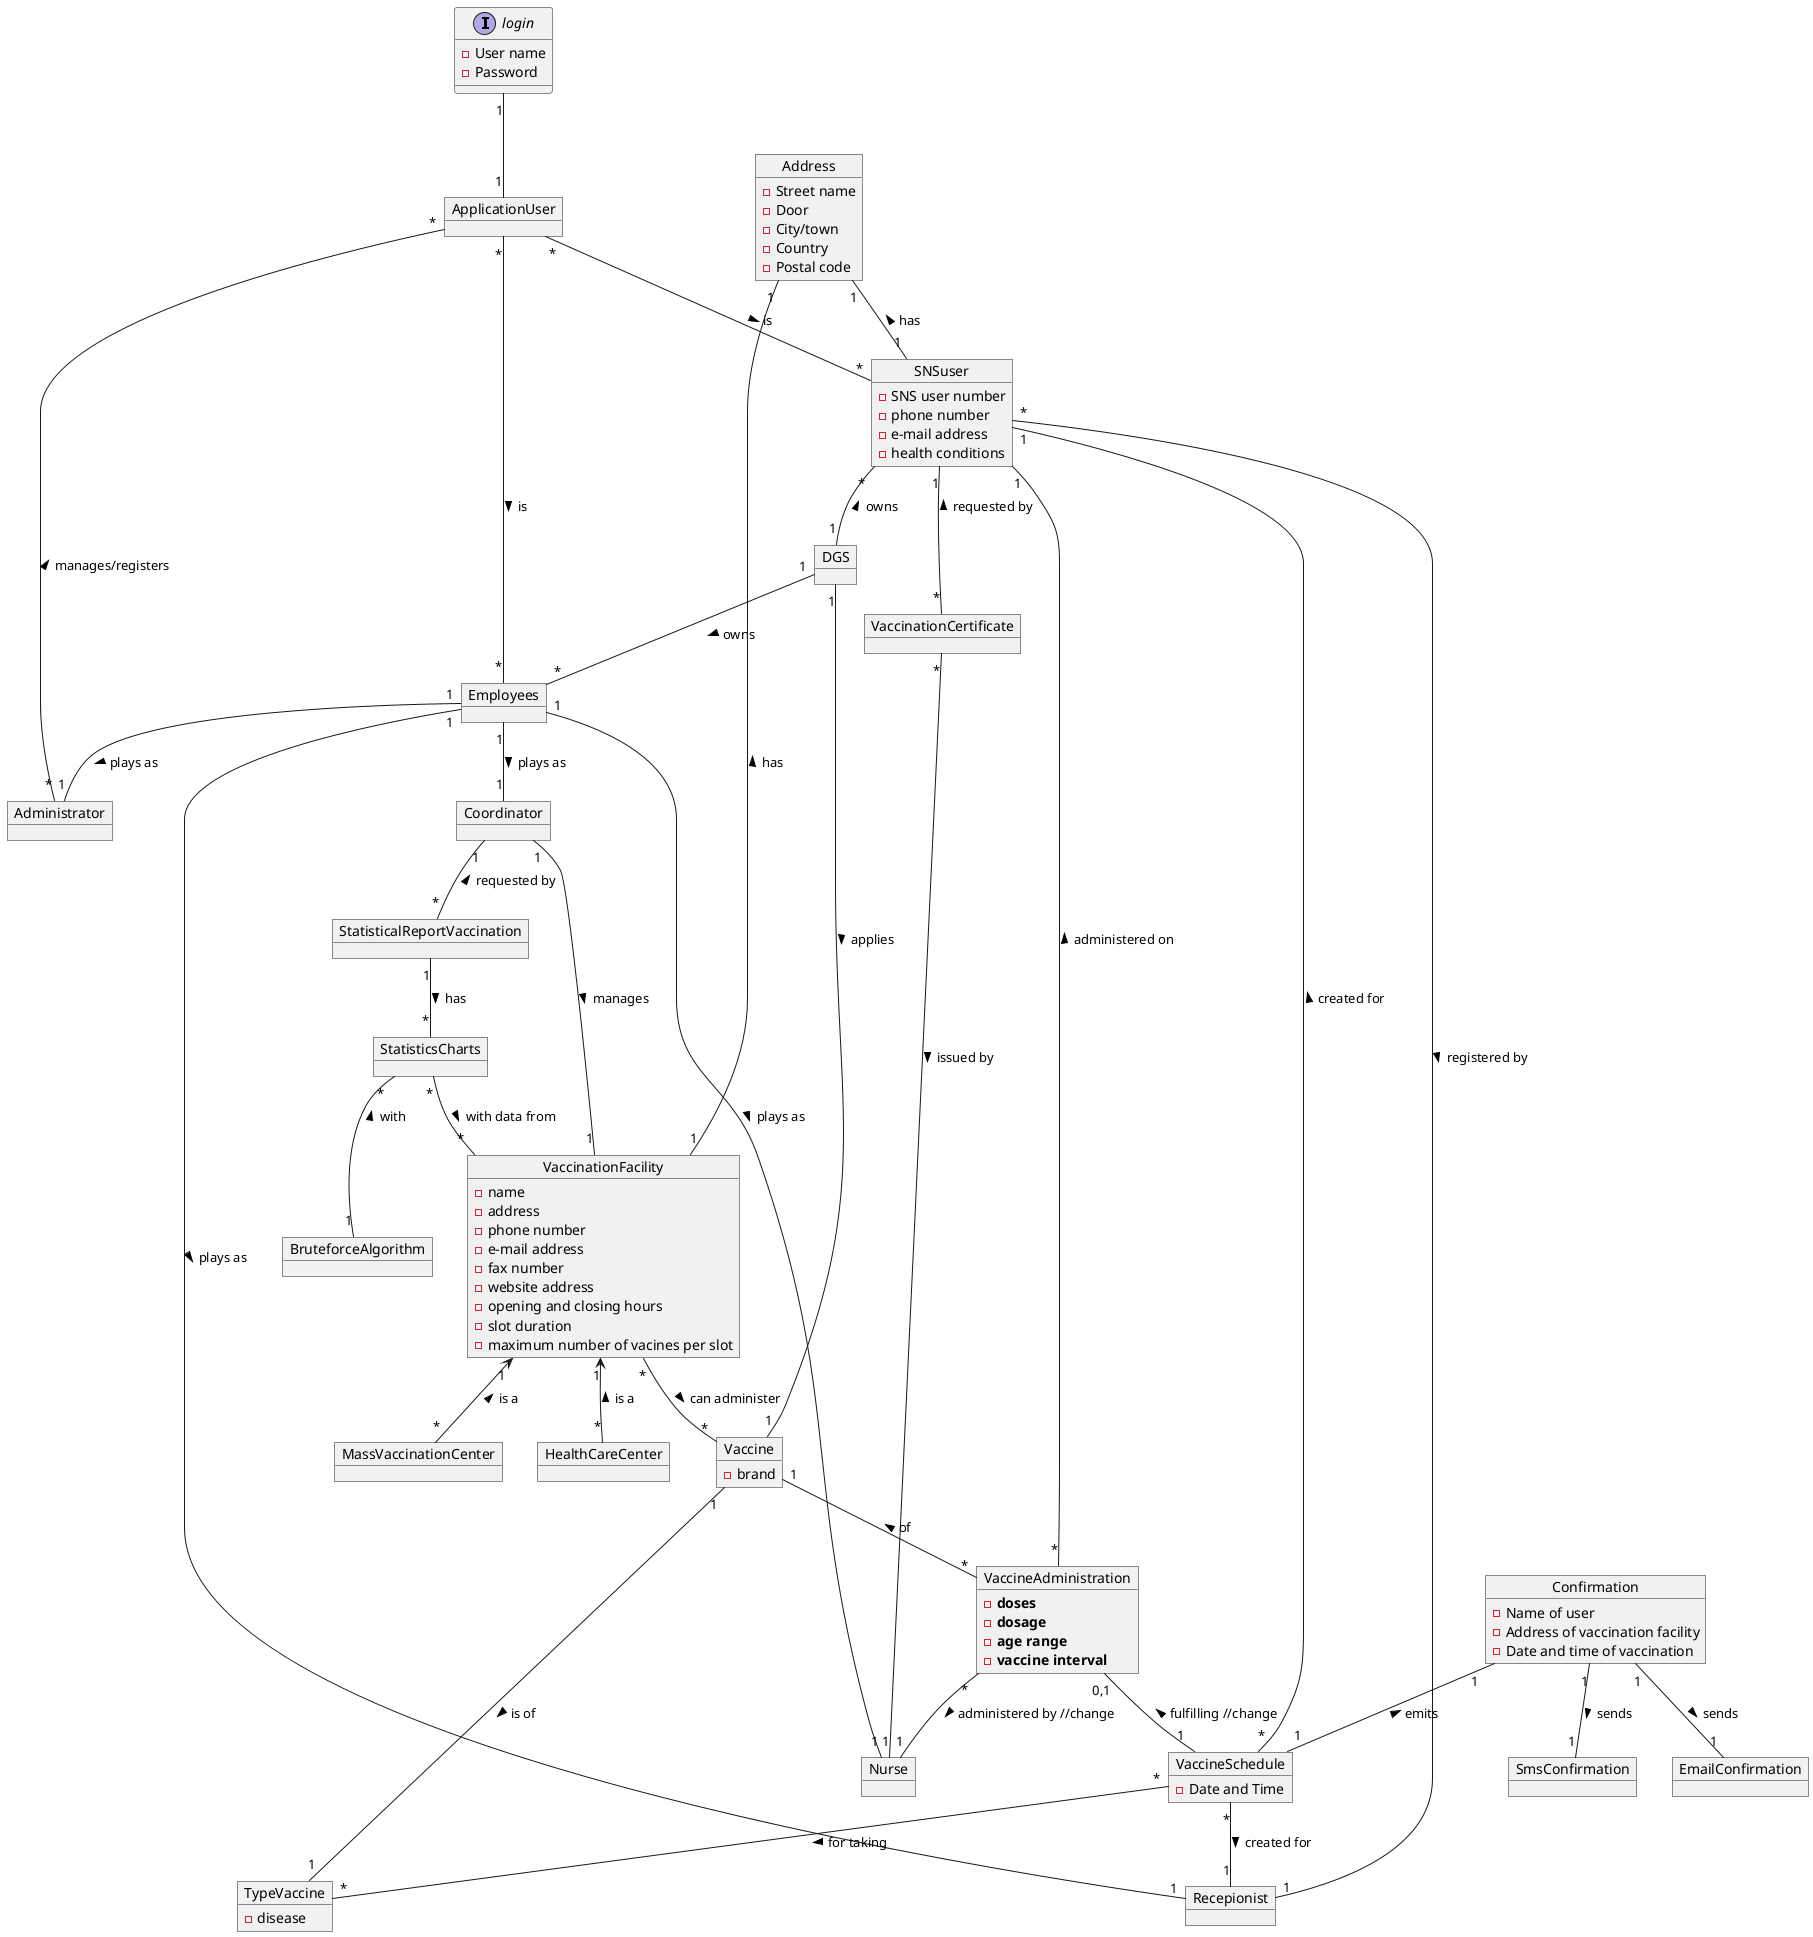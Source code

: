 @startuml
'https://plantuml.com/object-diagram

interface login{
-User name
-Password
}
object SNSuser{
-SNS user number
-phone number
-e-mail address
-health conditions
}
object DGS
object Administrator
object Coordinator
object Nurse
object Recepionist
object VaccinationFacility{
-name
-address
-phone number
-e-mail address
-fax number
-website address
-opening and closing hours
-slot duration
-maximum number of vacines per slot
}
object StatisticalReportVaccination
object MassVaccinationCenter
object HealthCareCenter
object TypeVaccine{
-disease
}

object Vaccine{
-brand

}

object VaccineSchedule{
-Date and Time
}
object VaccinationCertificate
object VaccineAdministration {
-**doses**
-**dosage**
-**age range**
-**vaccine interval**
}
object Confirmation{
-Name of user
-Address of vaccination facility
-Date and time of vaccination
}
object SmsConfirmation
object EmailConfirmation
object Employees
object StatisticsCharts
object BruteforceAlgorithm
object ApplicationUser
object Address{
-Street name
-Door
-City/town
-Country
-Postal code
}

ApplicationUser"*" -- "*"Employees: > is
ApplicationUser"*" -- "*"SNSuser: > is
Administrator"*" -- "*" ApplicationUser: > manages/registers
login"1"--"1"ApplicationUser
SNSuser"*"--"1" DGS : < owns
DGS"1" -- "*"Employees : > owns
DGS "1"--"1" Vaccine : > applies
Employees"1"--"1" Recepionist: > plays as
Employees"1"--"1" Nurse: > plays as
Employees"1"--"1" Coordinator: > plays as
Employees"1"--"1" Administrator: > plays as
Address"1"--"1" VaccinationFacility: < has
Address"1"--"1" SNSuser: < has
SNSuser "1"--"*" VaccinationCertificate: < requested by
Coordinator"1" --"1" VaccinationFacility: > manages
VaccinationFacility"1"<--"*" MassVaccinationCenter: < is a

VaccinationFacility"1"<--"*" HealthCareCenter: < is a
Coordinator"1" -- "*"StatisticalReportVaccination: < requested by
StatisticalReportVaccination"1" -- "*"StatisticsCharts: > has
StatisticsCharts"*" -- "1"BruteforceAlgorithm: < with
StatisticsCharts"*" -- "*"VaccinationFacility: > with data from
VaccinationFacility "*"--"*" Vaccine: > can administer
VaccineSchedule"*" -- "1"SNSuser: > created for
VaccineSchedule"*" -- "1"Recepionist: > created for
VaccineAdministration"*" -- "1"Nurse: > administered by //change
Vaccine"1" -- "*"VaccineAdministration: < of
Recepionist"1" -- "*"SNSuser: < registered by
VaccineAdministration"*" -- "1"SNSuser: > administered on
VaccineAdministration"0,1" -- "1"VaccineSchedule: < fulfilling //change
VaccinationCertificate"*" -- "1"Nurse: > issued by
Confirmation"1" -- "1"VaccineSchedule: < emits
Confirmation"1" -- "1"SmsConfirmation:> sends
Confirmation "1"--"1" EmailConfirmation: > sends
VaccineSchedule"*" -- "*"TypeVaccine:> for taking
Vaccine"1" --"1" TypeVaccine:> is of

@enduml
